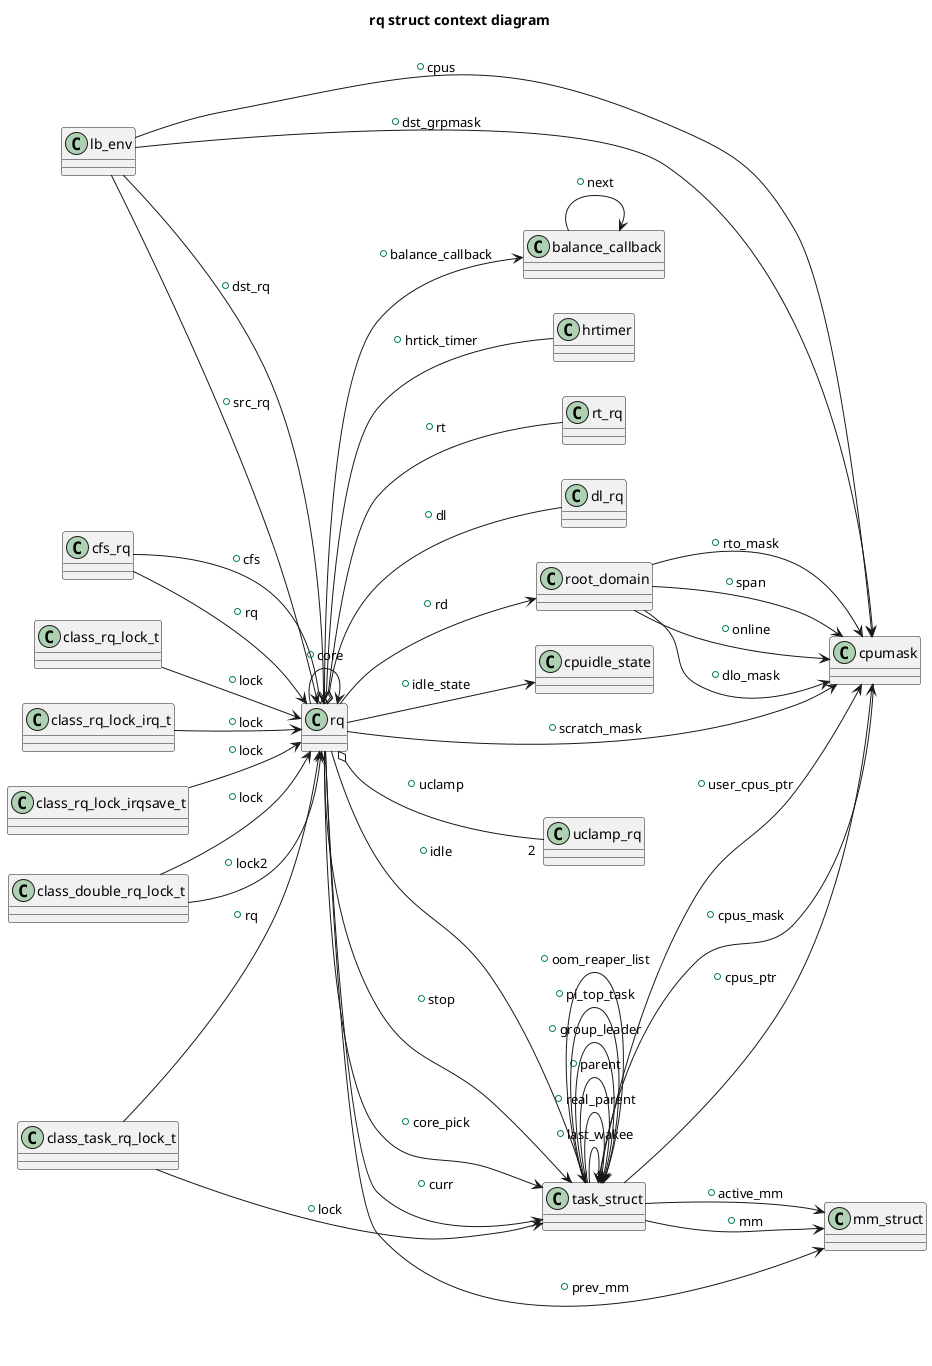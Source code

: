 @startuml
title rq struct context diagram
left to right direction
class "cfs_rq" as C_0009371104448029711161
class C_0009371104448029711161 [[https://github.com/torvalds/linux/blob/0c3836482481200ead7b416ca80c68a29cfdaabd/kernel/sched/sched.h#L587{CFS-related fields in a runqueue}]] {
__
}
class "rt_rq" as C_0014515208731558767524
class C_0014515208731558767524 [[https://github.com/torvalds/linux/blob/0c3836482481200ead7b416ca80c68a29cfdaabd/kernel/sched/sched.h#L705{Real-Time classes' related field in a runqueue:}]] {
__
}
class "dl_rq" as C_0015676061878373635824
class C_0015676061878373635824 [[https://github.com/torvalds/linux/blob/0c3836482481200ead7b416ca80c68a29cfdaabd/kernel/sched/sched.h#L744{Deadline class' related fields in a runqueue}]] {
__
}
class "root_domain" as C_0017007075483513821849
class C_0017007075483513821849 [[https://github.com/torvalds/linux/blob/0c3836482481200ead7b416ca80c68a29cfdaabd/kernel/sched/sched.h#L863{We add the notion of a root-domain which will be used to define per-domain  variables. Each exclusive cpuset essentially defines an island domain by  fully partitioning the member CPUs from any other cpuset. Whenever a new  exclusive cpuset is created, ...}]] {
__
}
class "uclamp_rq" as C_0004095957555449292468
class C_0004095957555449292468 [[https://github.com/torvalds/linux/blob/0c3836482481200ead7b416ca80c68a29cfdaabd/kernel/sched/sched.h#L983{struct uclamp_rq - rq's utilization clamp  @value: currently active clamp values for a rq  @bucket: utilization clamp buckets affecting a rq  Keep track of RUNNABLE tasks on a rq to aggregate their clamp values.  A clamp value is affecting a rq when the...}]] {
__
}
class "balance_callback" as C_0009415204538954564998
class C_0009415204538954564998 [[https://github.com/torvalds/linux/blob/0c3836482481200ead7b416ca80c68a29cfdaabd/kernel/sched/sched.h#L992{balance_callback}]] {
__
}
class "rq" as C_0003618054735090668884
class C_0003618054735090668884 [[https://github.com/torvalds/linux/blob/0c3836482481200ead7b416ca80c68a29cfdaabd/kernel/sched/sched.h#L1004{This is the main, per-CPU runqueue data structure.  Locking rule: those places that want to lock multiple runqueues  (such as the load balancing or the thread migration code), lock  acquire operations must be ordered by ascending &runqueue.}]] {
__
}
class "class_task_rq_lock_t" as C_0017938875088097095711
class C_0017938875088097095711 [[https://github.com/torvalds/linux/blob/0c3836482481200ead7b416ca80c68a29cfdaabd/kernel/sched/sched.h#L1678{class_task_rq_lock_t}]] {
__
}
class "class_rq_lock_t" as C_0001319075620346567495
class C_0001319075620346567495 [[https://github.com/torvalds/linux/blob/0c3836482481200ead7b416ca80c68a29cfdaabd/kernel/sched/sched.h#L1731{class_rq_lock_t}]] {
__
}
class "class_rq_lock_irq_t" as C_0004330289671567408826
class C_0004330289671567408826 [[https://github.com/torvalds/linux/blob/0c3836482481200ead7b416ca80c68a29cfdaabd/kernel/sched/sched.h#L1736{class_rq_lock_irq_t}]] {
__
}
class "class_rq_lock_irqsave_t" as C_0004076450942424583539
class C_0004076450942424583539 [[https://github.com/torvalds/linux/blob/0c3836482481200ead7b416ca80c68a29cfdaabd/kernel/sched/sched.h#L1741{class_rq_lock_irqsave_t}]] {
__
}
class "class_double_rq_lock_t" as C_0005415114945752328500
class C_0005415114945752328500 [[https://github.com/torvalds/linux/blob/0c3836482481200ead7b416ca80c68a29cfdaabd/kernel/sched/sched.h#L2866{class_double_rq_lock_t}]] {
__
}
class "mm_struct" as C_0003044054845010947696
class C_0003044054845010947696 [[https://github.com/torvalds/linux/blob/0c3836482481200ead7b416ca80c68a29cfdaabd/arch/x86/include/asm/pgtable_64.h#L54{mm_struct}]] {
__
}
class "hrtimer" as C_0011525659871170572233
class C_0011525659871170572233 [[https://github.com/torvalds/linux/blob/0c3836482481200ead7b416ca80c68a29cfdaabd/include/linux/timer.h#L206{hrtimer}]] {
__
}
class "cpuidle_state" as C_0012298945312873513847
class C_0012298945312873513847 [[https://github.com/torvalds/linux/blob/0c3836482481200ead7b416ca80c68a29cfdaabd/kernel/sched/sched.h#L94{cpuidle_state}]] {
__
}
class "cpumask" as C_0012699191346127703564
class C_0012699191346127703564 [[https://github.com/torvalds/linux/blob/0c3836482481200ead7b416ca80c68a29cfdaabd/include/net/netns/core.h#L9{cpumask}]] {
__
}
class "task_struct" as C_0015917873333235073396
class C_0015917873333235073396 [[https://github.com/torvalds/linux/blob/0c3836482481200ead7b416ca80c68a29cfdaabd/include/linux/swait.h#L41{Simple waitqueues are semantically very different to regular wait queues  (wait.h). The most important difference is that the simple waitqueue allows  for deterministic behaviour -- IOW it has strictly bounded IRQ and lock hold  times.  Mainly, this is ...}]] {
__
}
class "lb_env" as C_0010373236854052220188
class C_0010373236854052220188 [[https://github.com/torvalds/linux/blob/0c3836482481200ead7b416ca80c68a29cfdaabd/kernel/sched/fair.c#L8851{lb_env}]] {
__
}
C_0009371104448029711161 --> C_0003618054735090668884 : +rq
C_0017007075483513821849 --> C_0012699191346127703564 : +span
C_0017007075483513821849 --> C_0012699191346127703564 : +online
C_0017007075483513821849 --> C_0012699191346127703564 : +dlo_mask
C_0017007075483513821849 --> C_0012699191346127703564 : +rto_mask
C_0009415204538954564998 --> C_0009415204538954564998 : +next
C_0003618054735090668884 o-- "2" C_0004095957555449292468 : +uclamp
C_0003618054735090668884 o-- C_0009371104448029711161 : +cfs
C_0003618054735090668884 o-- C_0014515208731558767524 : +rt
C_0003618054735090668884 o-- C_0015676061878373635824 : +dl
C_0003618054735090668884 --> C_0015917873333235073396 : +curr
C_0003618054735090668884 --> C_0015917873333235073396 : +idle
C_0003618054735090668884 --> C_0015917873333235073396 : +stop
C_0003618054735090668884 --> C_0003044054845010947696 : +prev_mm
C_0003618054735090668884 --> C_0017007075483513821849 : +rd
C_0003618054735090668884 --> C_0009415204538954564998 : +balance_callback
C_0003618054735090668884 o-- C_0011525659871170572233 : +hrtick_timer
C_0003618054735090668884 --> C_0012298945312873513847 : +idle_state
C_0003618054735090668884 --> C_0003618054735090668884 : +core
C_0003618054735090668884 --> C_0015917873333235073396 : +core_pick
C_0003618054735090668884 --> C_0012699191346127703564 : +scratch_mask
C_0017938875088097095711 --> C_0015917873333235073396 : +lock
C_0017938875088097095711 --> C_0003618054735090668884 : +rq
C_0001319075620346567495 --> C_0003618054735090668884 : +lock
C_0004330289671567408826 --> C_0003618054735090668884 : +lock
C_0004076450942424583539 --> C_0003618054735090668884 : +lock
C_0005415114945752328500 --> C_0003618054735090668884 : +lock
C_0005415114945752328500 --> C_0003618054735090668884 : +lock2
C_0015917873333235073396 --> C_0015917873333235073396 : +last_wakee
C_0015917873333235073396 --> C_0012699191346127703564 : +cpus_ptr
C_0015917873333235073396 --> C_0012699191346127703564 : +user_cpus_ptr
C_0015917873333235073396 o-- C_0012699191346127703564 : +cpus_mask
C_0015917873333235073396 --> C_0003044054845010947696 : +mm
C_0015917873333235073396 --> C_0003044054845010947696 : +active_mm
C_0015917873333235073396 --> C_0015917873333235073396 : +real_parent
C_0015917873333235073396 --> C_0015917873333235073396 : +parent
C_0015917873333235073396 --> C_0015917873333235073396 : +group_leader
C_0015917873333235073396 --> C_0015917873333235073396 : +pi_top_task
C_0015917873333235073396 --> C_0015917873333235073396 : +oom_reaper_list
C_0010373236854052220188 --> C_0003618054735090668884 : +src_rq
C_0010373236854052220188 --> C_0003618054735090668884 : +dst_rq
C_0010373236854052220188 --> C_0012699191346127703564 : +dst_grpmask
C_0010373236854052220188 --> C_0012699191346127703564 : +cpus

'Generated with clang-uml, version 0.5.3-18-ga4180de
'LLVM version Ubuntu clang version 18.1.8 (++20240731024944+3b5b5c1ec4a3-1~exp1~20240731145000.144)
@enduml
